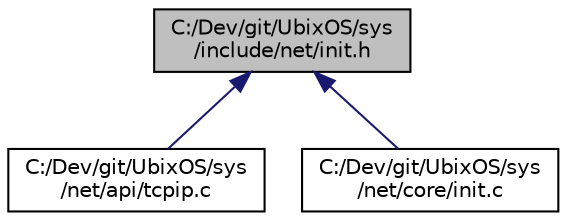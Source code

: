digraph "C:/Dev/git/UbixOS/sys/include/net/init.h"
{
 // LATEX_PDF_SIZE
  edge [fontname="Helvetica",fontsize="10",labelfontname="Helvetica",labelfontsize="10"];
  node [fontname="Helvetica",fontsize="10",shape=record];
  Node1 [label="C:/Dev/git/UbixOS/sys\l/include/net/init.h",height=0.2,width=0.4,color="black", fillcolor="grey75", style="filled", fontcolor="black",tooltip=" "];
  Node1 -> Node2 [dir="back",color="midnightblue",fontsize="10",style="solid",fontname="Helvetica"];
  Node2 [label="C:/Dev/git/UbixOS/sys\l/net/api/tcpip.c",height=0.2,width=0.4,color="black", fillcolor="white", style="filled",URL="$tcpip_8c.html",tooltip=" "];
  Node1 -> Node3 [dir="back",color="midnightblue",fontsize="10",style="solid",fontname="Helvetica"];
  Node3 [label="C:/Dev/git/UbixOS/sys\l/net/core/init.c",height=0.2,width=0.4,color="black", fillcolor="white", style="filled",URL="$core_2init_8c.html",tooltip=" "];
}
